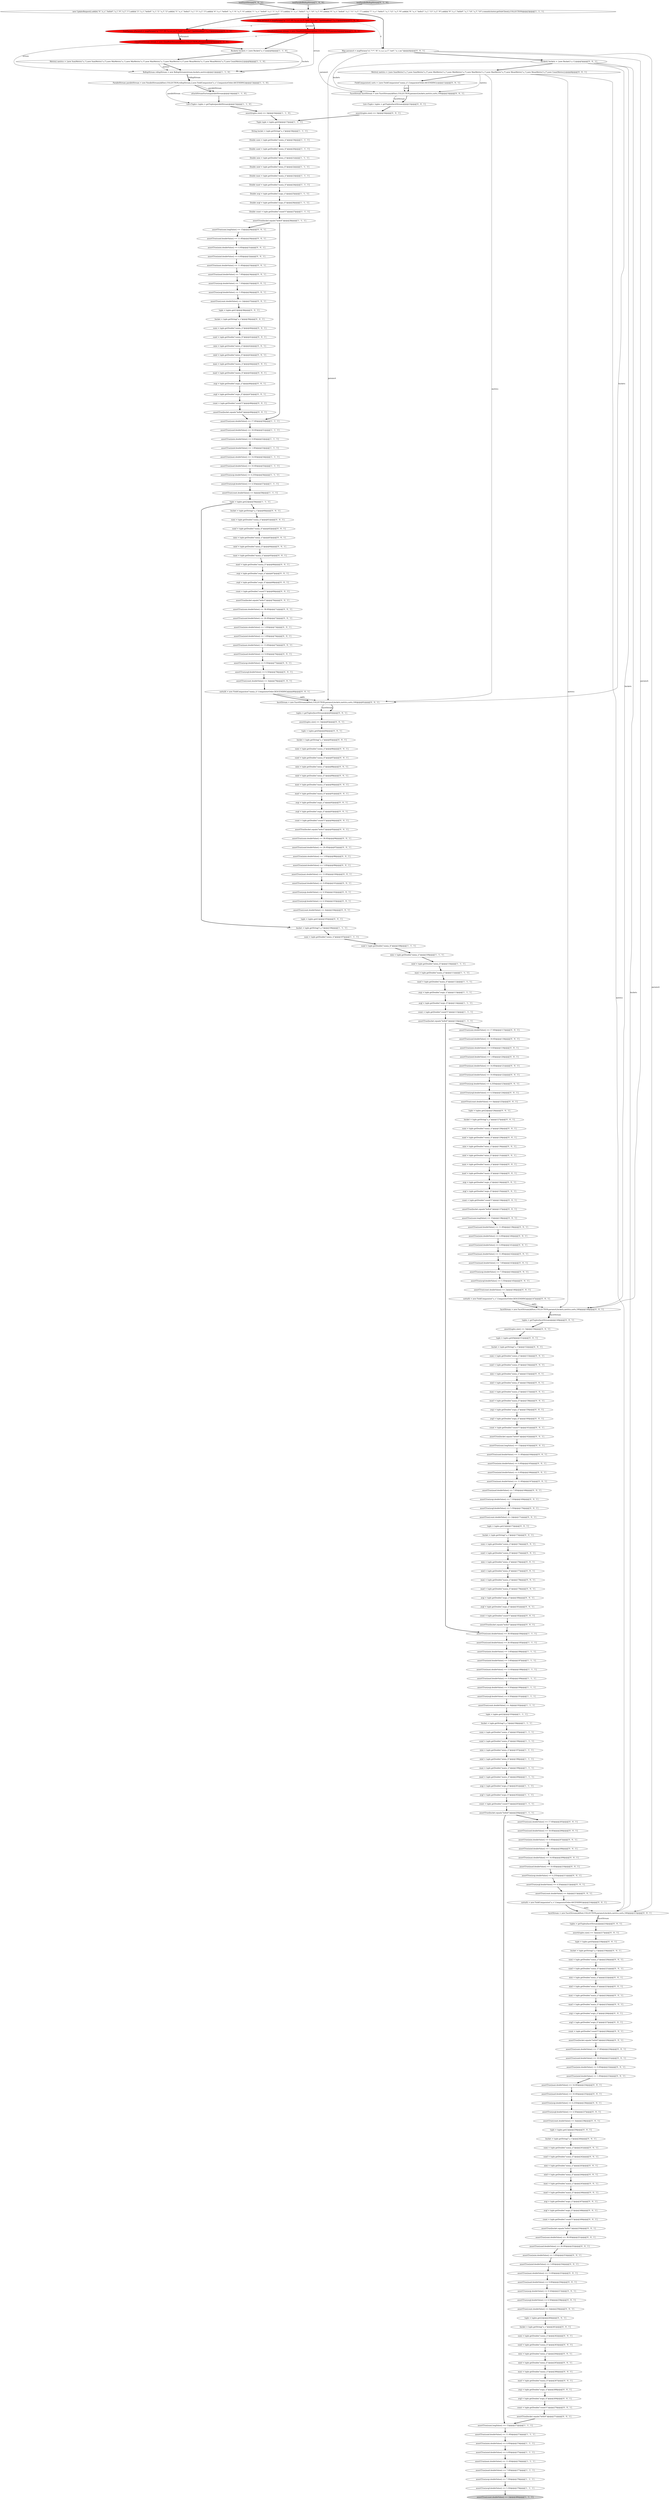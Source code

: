 digraph {
24 [style = filled, label = "assertTrue(avgi.doubleValue() == 9.5D)@@@190@@@['1', '1', '1']", fillcolor = white, shape = ellipse image = "AAA0AAABBB1BBB"];
168 [style = filled, label = "assert(tuples.size() == 3)@@@83@@@['0', '0', '1']", fillcolor = white, shape = ellipse image = "AAA0AAABBB3BBB"];
185 [style = filled, label = "sumf = tuple.getDouble(\"sum(a_f)\")@@@62@@@['0', '0', '1']", fillcolor = white, shape = ellipse image = "AAA0AAABBB3BBB"];
187 [style = filled, label = "maxf = tuple.getDouble(\"max(a_f)\")@@@267@@@['0', '0', '1']", fillcolor = white, shape = ellipse image = "AAA0AAABBB3BBB"];
8 [style = filled, label = "attachStreamFactory(parallelStream)@@@14@@@['1', '1', '0']", fillcolor = white, shape = ellipse image = "AAA0AAABBB1BBB"];
228 [style = filled, label = "assertTrue(sumf.doubleValue() == 26.0D)@@@72@@@['0', '0', '1']", fillcolor = white, shape = ellipse image = "AAA0AAABBB3BBB"];
64 [style = filled, label = "assertTrue(minf.doubleValue() == 4.0D)@@@275@@@['1', '1', '1']", fillcolor = white, shape = ellipse image = "AAA0AAABBB1BBB"];
11 [style = filled, label = "ParallelStream parallelStream = new ParallelStream(zkHost,COLLECTION,rollupStream,2,new FieldComparator(\"a_s\",ComparatorOrder.ASCENDING))@@@13@@@['1', '1', '0']", fillcolor = white, shape = ellipse image = "AAA0AAABBB1BBB"];
97 [style = filled, label = "assertTrue(maxf.doubleValue() == 10.0D)@@@210@@@['0', '0', '1']", fillcolor = white, shape = ellipse image = "AAA0AAABBB3BBB"];
108 [style = filled, label = "assertTrue(maxi.doubleValue() == 11.0D)@@@167@@@['0', '0', '1']", fillcolor = white, shape = ellipse image = "AAA0AAABBB3BBB"];
167 [style = filled, label = "avgi = tuple.getDouble(\"avg(a_i)\")@@@180@@@['0', '0', '1']", fillcolor = white, shape = ellipse image = "AAA0AAABBB3BBB"];
96 [style = filled, label = "minf = tuple.getDouble(\"min(a_f)\")@@@177@@@['0', '0', '1']", fillcolor = white, shape = ellipse image = "AAA0AAABBB3BBB"];
260 [style = filled, label = "avgf = tuple.getDouble(\"avg(a_f)\")@@@47@@@['0', '0', '1']", fillcolor = white, shape = ellipse image = "AAA0AAABBB3BBB"];
240 [style = filled, label = "sumi = tuple.getDouble(\"sum(a_i)\")@@@241@@@['0', '0', '1']", fillcolor = white, shape = ellipse image = "AAA0AAABBB3BBB"];
258 [style = filled, label = "assertTrue(avgf.doubleValue() == 5.5D)@@@170@@@['0', '0', '1']", fillcolor = white, shape = ellipse image = "AAA0AAABBB3BBB"];
91 [style = filled, label = "tuple = tuples.get(1)@@@172@@@['0', '0', '1']", fillcolor = white, shape = ellipse image = "AAA0AAABBB3BBB"];
232 [style = filled, label = "minf = tuple.getDouble(\"min(a_f)\")@@@43@@@['0', '0', '1']", fillcolor = white, shape = ellipse image = "AAA0AAABBB3BBB"];
193 [style = filled, label = "avgf = tuple.getDouble(\"avg(a_f)\")@@@248@@@['0', '0', '1']", fillcolor = white, shape = ellipse image = "AAA0AAABBB3BBB"];
281 [style = filled, label = "assertTrue(sumi.doubleValue() == 17.0D)@@@205@@@['0', '0', '1']", fillcolor = white, shape = ellipse image = "AAA0AAABBB3BBB"];
37 [style = filled, label = "minf = tuple.getDouble(\"min(a_f)\")@@@110@@@['1', '1', '1']", fillcolor = white, shape = ellipse image = "AAA0AAABBB1BBB"];
116 [style = filled, label = "avgf = tuple.getDouble(\"avg(a_f)\")@@@227@@@['0', '0', '1']", fillcolor = white, shape = ellipse image = "AAA0AAABBB3BBB"];
155 [style = filled, label = "testFacetStream['0', '0', '1']", fillcolor = lightgray, shape = diamond image = "AAA0AAABBB3BBB"];
55 [style = filled, label = "Map paramsA = mapParams(\"q\",\"*:*\",\"fl\",\"a_s,a_i,a_f\",\"sort\",\"a_s asc\",\"partitionKeys\",\"a_s\")@@@4@@@['1', '0', '0']", fillcolor = red, shape = ellipse image = "AAA1AAABBB1BBB"];
173 [style = filled, label = "assertTrue(sumi.doubleValue() == 38.0D)@@@71@@@['0', '0', '1']", fillcolor = white, shape = ellipse image = "AAA0AAABBB3BBB"];
33 [style = filled, label = "assertTrue(avgi.doubleValue() == 4.25D)@@@56@@@['1', '1', '1']", fillcolor = white, shape = ellipse image = "AAA0AAABBB1BBB"];
279 [style = filled, label = "assertTrue(avgf.doubleValue() == 6.5D)@@@78@@@['0', '0', '1']", fillcolor = white, shape = ellipse image = "AAA0AAABBB3BBB"];
12 [style = filled, label = "Bucket(( buckets = {new Bucket(\"a_s\")}@@@6@@@['1', '1', '0']", fillcolor = white, shape = ellipse image = "AAA0AAABBB1BBB"];
166 [style = filled, label = "assertTrue(count.doubleValue() == 4)@@@125@@@['0', '0', '1']", fillcolor = white, shape = ellipse image = "AAA0AAABBB3BBB"];
77 [style = filled, label = "bucket = tuple.getString(\"a_s\")@@@85@@@['0', '0', '1']", fillcolor = white, shape = ellipse image = "AAA0AAABBB3BBB"];
120 [style = filled, label = "assertTrue(avgi.doubleValue() == 9.5D)@@@102@@@['0', '0', '1']", fillcolor = white, shape = ellipse image = "AAA0AAABBB3BBB"];
14 [style = filled, label = "assertTrue(bucket.equals(\"hello4\"))@@@28@@@['1', '1', '1']", fillcolor = white, shape = ellipse image = "AAA0AAABBB1BBB"];
70 [style = filled, label = "assertTrue(maxi.doubleValue() == 13.0D)@@@188@@@['1', '1', '1']", fillcolor = white, shape = ellipse image = "AAA0AAABBB1BBB"];
144 [style = filled, label = "assert(tuples.size() == 3)@@@16@@@['0', '0', '1']", fillcolor = white, shape = ellipse image = "AAA0AAABBB3BBB"];
275 [style = filled, label = "assertTrue(minf.doubleValue() == 1.0D)@@@233@@@['0', '0', '1']", fillcolor = white, shape = ellipse image = "AAA0AAABBB3BBB"];
244 [style = filled, label = "tuple = tuples.get(0)@@@84@@@['0', '0', '1']", fillcolor = white, shape = ellipse image = "AAA0AAABBB3BBB"];
264 [style = filled, label = "sorts(0( = new FieldComparator(\"a_s\",ComparatorOrder.ASCENDING)@@@214@@@['0', '0', '1']", fillcolor = white, shape = ellipse image = "AAA0AAABBB3BBB"];
17 [style = filled, label = "assertTrue(count.doubleValue() == 4)@@@192@@@['1', '1', '1']", fillcolor = white, shape = ellipse image = "AAA0AAABBB1BBB"];
60 [style = filled, label = "sumf = tuple.getDouble(\"sum(a_f)\")@@@108@@@['1', '1', '1']", fillcolor = white, shape = ellipse image = "AAA0AAABBB1BBB"];
134 [style = filled, label = "assertTrue(minf.doubleValue() == 4.0D)@@@141@@@['0', '0', '1']", fillcolor = white, shape = ellipse image = "AAA0AAABBB3BBB"];
190 [style = filled, label = "sumf = tuple.getDouble(\"sum(a_f)\")@@@242@@@['0', '0', '1']", fillcolor = white, shape = ellipse image = "AAA0AAABBB3BBB"];
21 [style = filled, label = "Double minf = tuple.getDouble(\"min(a_f)\")@@@22@@@['1', '1', '1']", fillcolor = white, shape = ellipse image = "AAA0AAABBB1BBB"];
180 [style = filled, label = "facetStream = new FacetStream(zkHost,COLLECTION,paramsA,buckets,metrics,sorts,100)@@@81@@@['0', '0', '1']", fillcolor = white, shape = ellipse image = "AAA0AAABBB3BBB"];
146 [style = filled, label = "count = tuple.getDouble(\"count(*)\")@@@228@@@['0', '0', '1']", fillcolor = white, shape = ellipse image = "AAA0AAABBB3BBB"];
233 [style = filled, label = "List<Tuple> tuples = getTuples(facetStream)@@@15@@@['0', '0', '1']", fillcolor = white, shape = ellipse image = "AAA0AAABBB3BBB"];
235 [style = filled, label = "mini = tuple.getDouble(\"min(a_i)\")@@@88@@@['0', '0', '1']", fillcolor = white, shape = ellipse image = "AAA0AAABBB3BBB"];
242 [style = filled, label = "maxi = tuple.getDouble(\"max(a_i)\")@@@224@@@['0', '0', '1']", fillcolor = white, shape = ellipse image = "AAA0AAABBB3BBB"];
200 [style = filled, label = "maxi = tuple.getDouble(\"max(a_i)\")@@@245@@@['0', '0', '1']", fillcolor = white, shape = ellipse image = "AAA0AAABBB3BBB"];
153 [style = filled, label = "assertTrue(avgf.doubleValue() == 4.5D)@@@212@@@['0', '0', '1']", fillcolor = white, shape = ellipse image = "AAA0AAABBB3BBB"];
183 [style = filled, label = "tuple = tuples.get(1)@@@239@@@['0', '0', '1']", fillcolor = white, shape = ellipse image = "AAA0AAABBB3BBB"];
282 [style = filled, label = "mini = tuple.getDouble(\"min(a_i)\")@@@130@@@['0', '0', '1']", fillcolor = white, shape = ellipse image = "AAA0AAABBB3BBB"];
207 [style = filled, label = "assertTrue(minf.doubleValue() == 3.0D)@@@99@@@['0', '0', '1']", fillcolor = white, shape = ellipse image = "AAA0AAABBB3BBB"];
209 [style = filled, label = "assertTrue(count.doubleValue() == 4)@@@259@@@['0', '0', '1']", fillcolor = white, shape = ellipse image = "AAA0AAABBB3BBB"];
93 [style = filled, label = "avgf = tuple.getDouble(\"avg(a_f)\")@@@68@@@['0', '0', '1']", fillcolor = white, shape = ellipse image = "AAA0AAABBB3BBB"];
124 [style = filled, label = "count = tuple.getDouble(\"count(*)\")@@@249@@@['0', '0', '1']", fillcolor = white, shape = ellipse image = "AAA0AAABBB3BBB"];
141 [style = filled, label = "mini = tuple.getDouble(\"min(a_i)\")@@@63@@@['0', '0', '1']", fillcolor = white, shape = ellipse image = "AAA0AAABBB3BBB"];
92 [style = filled, label = "tuple = tuples.get(2)@@@126@@@['0', '0', '1']", fillcolor = white, shape = ellipse image = "AAA0AAABBB3BBB"];
229 [style = filled, label = "assertTrue(avgi.doubleValue() == 4.25D)@@@211@@@['0', '0', '1']", fillcolor = white, shape = ellipse image = "AAA0AAABBB3BBB"];
99 [style = filled, label = "sumf = tuple.getDouble(\"sum(a_f)\")@@@129@@@['0', '0', '1']", fillcolor = white, shape = ellipse image = "AAA0AAABBB3BBB"];
271 [style = filled, label = "assertTrue(sumf.doubleValue() == 18.0D)@@@206@@@['0', '0', '1']", fillcolor = white, shape = ellipse image = "AAA0AAABBB3BBB"];
34 [style = filled, label = "assertTrue(maxf.doubleValue() == 10.0D)@@@55@@@['1', '1', '1']", fillcolor = white, shape = ellipse image = "AAA0AAABBB1BBB"];
224 [style = filled, label = "assertTrue(bucket.equals(\"hello4\"))@@@137@@@['0', '0', '1']", fillcolor = white, shape = ellipse image = "AAA0AAABBB3BBB"];
239 [style = filled, label = "maxi = tuple.getDouble(\"max(a_i)\")@@@90@@@['0', '0', '1']", fillcolor = white, shape = ellipse image = "AAA0AAABBB3BBB"];
67 [style = filled, label = "avgi = tuple.getDouble(\"avg(a_i)\")@@@201@@@['1', '1', '1']", fillcolor = white, shape = ellipse image = "AAA0AAABBB1BBB"];
81 [style = filled, label = "assertTrue(sumi.doubleValue() == 17.0D)@@@117@@@['0', '0', '1']", fillcolor = white, shape = ellipse image = "AAA0AAABBB3BBB"];
87 [style = filled, label = "assertTrue(avgi.doubleValue() == 4.25D)@@@123@@@['0', '0', '1']", fillcolor = white, shape = ellipse image = "AAA0AAABBB3BBB"];
132 [style = filled, label = "assertTrue(mini.doubleValue() == 4.0D)@@@165@@@['0', '0', '1']", fillcolor = white, shape = ellipse image = "AAA0AAABBB3BBB"];
151 [style = filled, label = "assertTrue(maxi.doubleValue() == 13.0D)@@@100@@@['0', '0', '1']", fillcolor = white, shape = ellipse image = "AAA0AAABBB3BBB"];
174 [style = filled, label = "assertTrue(bucket.equals(\"hello3\"))@@@95@@@['0', '0', '1']", fillcolor = white, shape = ellipse image = "AAA0AAABBB3BBB"];
203 [style = filled, label = "assertTrue(maxi.doubleValue() == 14.0D)@@@209@@@['0', '0', '1']", fillcolor = white, shape = ellipse image = "AAA0AAABBB3BBB"];
269 [style = filled, label = "tuples = getTuples(facetStream)@@@149@@@['0', '0', '1']", fillcolor = white, shape = ellipse image = "AAA0AAABBB3BBB"];
191 [style = filled, label = "assertTrue(count.doubleValue() == 2)@@@171@@@['0', '0', '1']", fillcolor = white, shape = ellipse image = "AAA0AAABBB3BBB"];
211 [style = filled, label = "maxi = tuple.getDouble(\"max(a_i)\")@@@157@@@['0', '0', '1']", fillcolor = white, shape = ellipse image = "AAA0AAABBB3BBB"];
100 [style = filled, label = "bucket = tuple.getString(\"a_s\")@@@60@@@['0', '0', '1']", fillcolor = white, shape = ellipse image = "AAA0AAABBB3BBB"];
31 [style = filled, label = "new UpdateRequest().add(id,\"0\",\"a_s\",\"hello0\",\"a_i\",\"0\",\"a_f\",\"1\").add(id,\"2\",\"a_s\",\"hello0\",\"a_i\",\"2\",\"a_f\",\"2\").add(id,\"3\",\"a_s\",\"hello3\",\"a_i\",\"3\",\"a_f\",\"3\").add(id,\"4\",\"a_s\",\"hello4\",\"a_i\",\"4\",\"a_f\",\"4\").add(id,\"1\",\"a_s\",\"hello0\",\"a_i\",\"1\",\"a_f\",\"5\").add(id,\"5\",\"a_s\",\"hello3\",\"a_i\",\"10\",\"a_f\",\"6\").add(id,\"6\",\"a_s\",\"hello4\",\"a_i\",\"11\",\"a_f\",\"7\").add(id,\"7\",\"a_s\",\"hello3\",\"a_i\",\"12\",\"a_f\",\"8\").add(id,\"8\",\"a_s\",\"hello3\",\"a_i\",\"13\",\"a_f\",\"9\").add(id,\"9\",\"a_s\",\"hello0\",\"a_i\",\"14\",\"a_f\",\"10\").commit(cluster.getSolrClient(),COLLECTION)@@@3@@@['1', '1', '1']", fillcolor = white, shape = ellipse image = "AAA0AAABBB1BBB"];
219 [style = filled, label = "mini = tuple.getDouble(\"min(a_i)\")@@@264@@@['0', '0', '1']", fillcolor = white, shape = ellipse image = "AAA0AAABBB3BBB"];
102 [style = filled, label = "assertTrue(minf.doubleValue() == 1.0D)@@@120@@@['0', '0', '1']", fillcolor = white, shape = ellipse image = "AAA0AAABBB3BBB"];
139 [style = filled, label = "assertTrue(count.doubleValue() == 2)@@@37@@@['0', '0', '1']", fillcolor = white, shape = ellipse image = "AAA0AAABBB3BBB"];
178 [style = filled, label = "assertTrue(maxi.doubleValue() == 14.0D)@@@121@@@['0', '0', '1']", fillcolor = white, shape = ellipse image = "AAA0AAABBB3BBB"];
2 [style = filled, label = "assertTrue(avgi.doubleValue() == 7.5D)@@@278@@@['1', '1', '1']", fillcolor = white, shape = ellipse image = "AAA0AAABBB1BBB"];
82 [style = filled, label = "maxf = tuple.getDouble(\"max(a_f)\")@@@66@@@['0', '0', '1']", fillcolor = white, shape = ellipse image = "AAA0AAABBB3BBB"];
253 [style = filled, label = "mini = tuple.getDouble(\"min(a_i)\")@@@222@@@['0', '0', '1']", fillcolor = white, shape = ellipse image = "AAA0AAABBB3BBB"];
245 [style = filled, label = "sumi = tuple.getDouble(\"sum(a_i)\")@@@40@@@['0', '0', '1']", fillcolor = white, shape = ellipse image = "AAA0AAABBB3BBB"];
259 [style = filled, label = "sumf = tuple.getDouble(\"sum(a_f)\")@@@41@@@['0', '0', '1']", fillcolor = white, shape = ellipse image = "AAA0AAABBB3BBB"];
160 [style = filled, label = "avgi = tuple.getDouble(\"avg(a_i)\")@@@134@@@['0', '0', '1']", fillcolor = white, shape = ellipse image = "AAA0AAABBB3BBB"];
277 [style = filled, label = "assertTrue(maxi.doubleValue() == 14.0D)@@@234@@@['0', '0', '1']", fillcolor = white, shape = ellipse image = "AAA0AAABBB3BBB"];
263 [style = filled, label = "assertTrue(avgi.doubleValue() == 9.5D)@@@257@@@['0', '0', '1']", fillcolor = white, shape = ellipse image = "AAA0AAABBB3BBB"];
249 [style = filled, label = "assertTrue(maxi.doubleValue() == 11.0D)@@@33@@@['0', '0', '1']", fillcolor = white, shape = ellipse image = "AAA0AAABBB3BBB"];
16 [style = filled, label = "Double avgi = tuple.getDouble(\"avg(a_i)\")@@@25@@@['1', '1', '1']", fillcolor = white, shape = ellipse image = "AAA0AAABBB1BBB"];
256 [style = filled, label = "count = tuple.getDouble(\"count(*)\")@@@94@@@['0', '0', '1']", fillcolor = white, shape = ellipse image = "AAA0AAABBB3BBB"];
270 [style = filled, label = "sumf = tuple.getDouble(\"sum(a_f)\")@@@154@@@['0', '0', '1']", fillcolor = white, shape = ellipse image = "AAA0AAABBB3BBB"];
103 [style = filled, label = "assertTrue(sumi.doubleValue() == 17.0D)@@@230@@@['0', '0', '1']", fillcolor = white, shape = ellipse image = "AAA0AAABBB3BBB"];
126 [style = filled, label = "sumi = tuple.getDouble(\"sum(a_i)\")@@@61@@@['0', '0', '1']", fillcolor = white, shape = ellipse image = "AAA0AAABBB3BBB"];
186 [style = filled, label = "assertTrue(maxi.doubleValue() == 11.0D)@@@142@@@['0', '0', '1']", fillcolor = white, shape = ellipse image = "AAA0AAABBB3BBB"];
121 [style = filled, label = "assertTrue(maxf.doubleValue() == 10.0D)@@@122@@@['0', '0', '1']", fillcolor = white, shape = ellipse image = "AAA0AAABBB3BBB"];
252 [style = filled, label = "avgf = tuple.getDouble(\"avg(a_f)\")@@@135@@@['0', '0', '1']", fillcolor = white, shape = ellipse image = "AAA0AAABBB3BBB"];
73 [style = filled, label = "sumi = tuple.getDouble(\"sum(a_i)\")@@@195@@@['1', '1', '1']", fillcolor = white, shape = ellipse image = "AAA0AAABBB1BBB"];
101 [style = filled, label = "sumf = tuple.getDouble(\"sum(a_f)\")@@@175@@@['0', '0', '1']", fillcolor = white, shape = ellipse image = "AAA0AAABBB3BBB"];
237 [style = filled, label = "minf = tuple.getDouble(\"min(a_f)\")@@@89@@@['0', '0', '1']", fillcolor = white, shape = ellipse image = "AAA0AAABBB3BBB"];
230 [style = filled, label = "tuple = tuples.get(2)@@@260@@@['0', '0', '1']", fillcolor = white, shape = ellipse image = "AAA0AAABBB3BBB"];
43 [style = filled, label = "assertTrue(avgf.doubleValue() == 5.5D)@@@279@@@['1', '1', '1']", fillcolor = white, shape = ellipse image = "AAA0AAABBB1BBB"];
10 [style = filled, label = "tuple = tuples.get(2)@@@59@@@['1', '1', '1']", fillcolor = white, shape = ellipse image = "AAA0AAABBB1BBB"];
112 [style = filled, label = "sumf = tuple.getDouble(\"sum(a_f)\")@@@221@@@['0', '0', '1']", fillcolor = white, shape = ellipse image = "AAA0AAABBB3BBB"];
18 [style = filled, label = "assertTrue(maxf.doubleValue() == 7.0D)@@@277@@@['1', '1', '1']", fillcolor = white, shape = ellipse image = "AAA0AAABBB1BBB"];
225 [style = filled, label = "minf = tuple.getDouble(\"min(a_f)\")@@@244@@@['0', '0', '1']", fillcolor = white, shape = ellipse image = "AAA0AAABBB3BBB"];
117 [style = filled, label = "assert(tuples.size() == 3)@@@217@@@['0', '0', '1']", fillcolor = white, shape = ellipse image = "AAA0AAABBB3BBB"];
42 [style = filled, label = "assertTrue(sumf.doubleValue() == 26.0D)@@@185@@@['1', '1', '1']", fillcolor = white, shape = ellipse image = "AAA0AAABBB1BBB"];
79 [style = filled, label = "avgi = tuple.getDouble(\"avg(a_i)\")@@@226@@@['0', '0', '1']", fillcolor = white, shape = ellipse image = "AAA0AAABBB3BBB"];
140 [style = filled, label = "sumi = tuple.getDouble(\"sum(a_i)\")@@@153@@@['0', '0', '1']", fillcolor = white, shape = ellipse image = "AAA0AAABBB3BBB"];
59 [style = filled, label = "Tuple tuple = tuples.get(0)@@@17@@@['1', '1', '1']", fillcolor = white, shape = ellipse image = "AAA0AAABBB1BBB"];
181 [style = filled, label = "assertTrue(mini.doubleValue() == 0.0D)@@@119@@@['0', '0', '1']", fillcolor = white, shape = ellipse image = "AAA0AAABBB3BBB"];
262 [style = filled, label = "assertTrue(maxf.doubleValue() == 9.0D)@@@101@@@['0', '0', '1']", fillcolor = white, shape = ellipse image = "AAA0AAABBB3BBB"];
283 [style = filled, label = "bucket = tuple.getString(\"a_s\")@@@173@@@['0', '0', '1']", fillcolor = white, shape = ellipse image = "AAA0AAABBB3BBB"];
136 [style = filled, label = "sumi = tuple.getDouble(\"sum(a_i)\")@@@174@@@['0', '0', '1']", fillcolor = white, shape = ellipse image = "AAA0AAABBB3BBB"];
15 [style = filled, label = "CloudSolrStream stream = new CloudSolrStream(zkHost,COLLECTION,paramsA)@@@5@@@['1', '0', '0']", fillcolor = red, shape = ellipse image = "AAA1AAABBB1BBB"];
3 [style = filled, label = "Double maxi = tuple.getDouble(\"max(a_i)\")@@@23@@@['1', '1', '1']", fillcolor = white, shape = ellipse image = "AAA0AAABBB1BBB"];
125 [style = filled, label = "FacetStream facetStream = new FacetStream(zkHost,COLLECTION,paramsA,buckets,metrics,sorts,100)@@@14@@@['0', '0', '1']", fillcolor = white, shape = ellipse image = "AAA0AAABBB3BBB"];
23 [style = filled, label = "maxi = tuple.getDouble(\"max(a_i)\")@@@199@@@['1', '1', '1']", fillcolor = white, shape = ellipse image = "AAA0AAABBB1BBB"];
128 [style = filled, label = "assertTrue(count.doubleValue() == 4)@@@213@@@['0', '0', '1']", fillcolor = white, shape = ellipse image = "AAA0AAABBB3BBB"];
265 [style = filled, label = "assertTrue(sumf.doubleValue() == 18.0D)@@@231@@@['0', '0', '1']", fillcolor = white, shape = ellipse image = "AAA0AAABBB3BBB"];
105 [style = filled, label = "maxf = tuple.getDouble(\"max(a_f)\")@@@246@@@['0', '0', '1']", fillcolor = white, shape = ellipse image = "AAA0AAABBB3BBB"];
255 [style = filled, label = "mini = tuple.getDouble(\"min(a_i)\")@@@243@@@['0', '0', '1']", fillcolor = white, shape = ellipse image = "AAA0AAABBB3BBB"];
5 [style = filled, label = "mini = tuple.getDouble(\"min(a_i)\")@@@197@@@['1', '1', '1']", fillcolor = white, shape = ellipse image = "AAA0AAABBB1BBB"];
41 [style = filled, label = "Double avgf = tuple.getDouble(\"avg(a_f)\")@@@26@@@['1', '1', '1']", fillcolor = white, shape = ellipse image = "AAA0AAABBB1BBB"];
123 [style = filled, label = "maxf = tuple.getDouble(\"max(a_f)\")@@@158@@@['0', '0', '1']", fillcolor = white, shape = ellipse image = "AAA0AAABBB3BBB"];
246 [style = filled, label = "minf = tuple.getDouble(\"min(a_f)\")@@@265@@@['0', '0', '1']", fillcolor = white, shape = ellipse image = "AAA0AAABBB3BBB"];
114 [style = filled, label = "bucket = tuple.getString(\"a_s\")@@@39@@@['0', '0', '1']", fillcolor = white, shape = ellipse image = "AAA0AAABBB3BBB"];
154 [style = filled, label = "mini = tuple.getDouble(\"min(a_i)\")@@@155@@@['0', '0', '1']", fillcolor = white, shape = ellipse image = "AAA0AAABBB3BBB"];
254 [style = filled, label = "assertTrue(sumf.doubleValue() == 18.0D)@@@118@@@['0', '0', '1']", fillcolor = white, shape = ellipse image = "AAA0AAABBB3BBB"];
36 [style = filled, label = "assertTrue(mini.doubleValue() == 0.0D)@@@52@@@['1', '1', '1']", fillcolor = white, shape = ellipse image = "AAA0AAABBB1BBB"];
156 [style = filled, label = "assertTrue(mini.doubleValue() == 4.0D)@@@31@@@['0', '0', '1']", fillcolor = white, shape = ellipse image = "AAA0AAABBB3BBB"];
157 [style = filled, label = "avgi = tuple.getDouble(\"avg(a_i)\")@@@46@@@['0', '0', '1']", fillcolor = white, shape = ellipse image = "AAA0AAABBB3BBB"];
143 [style = filled, label = "avgf = tuple.getDouble(\"avg(a_f)\")@@@160@@@['0', '0', '1']", fillcolor = white, shape = ellipse image = "AAA0AAABBB3BBB"];
176 [style = filled, label = "avgf = tuple.getDouble(\"avg(a_f)\")@@@269@@@['0', '0', '1']", fillcolor = white, shape = ellipse image = "AAA0AAABBB3BBB"];
177 [style = filled, label = "maxi = tuple.getDouble(\"max(a_i)\")@@@132@@@['0', '0', '1']", fillcolor = white, shape = ellipse image = "AAA0AAABBB3BBB"];
212 [style = filled, label = "assertTrue(avgf.doubleValue() == 5.5D)@@@36@@@['0', '0', '1']", fillcolor = white, shape = ellipse image = "AAA0AAABBB3BBB"];
274 [style = filled, label = "assertTrue(bucket.equals(\"hello0\"))@@@229@@@['0', '0', '1']", fillcolor = white, shape = ellipse image = "AAA0AAABBB3BBB"];
267 [style = filled, label = "minf = tuple.getDouble(\"min(a_f)\")@@@131@@@['0', '0', '1']", fillcolor = white, shape = ellipse image = "AAA0AAABBB3BBB"];
150 [style = filled, label = "sorts(0( = new FieldComparator(\"sum(a_i)\",ComparatorOrder.DESCENDING)@@@80@@@['0', '0', '1']", fillcolor = white, shape = ellipse image = "AAA0AAABBB3BBB"];
195 [style = filled, label = "count = tuple.getDouble(\"count(*)\")@@@182@@@['0', '0', '1']", fillcolor = white, shape = ellipse image = "AAA0AAABBB3BBB"];
202 [style = filled, label = "assertTrue(sumi.doubleValue() == 38.0D)@@@251@@@['0', '0', '1']", fillcolor = white, shape = ellipse image = "AAA0AAABBB3BBB"];
208 [style = filled, label = "maxf = tuple.getDouble(\"max(a_f)\")@@@91@@@['0', '0', '1']", fillcolor = white, shape = ellipse image = "AAA0AAABBB3BBB"];
159 [style = filled, label = "maxf = tuple.getDouble(\"max(a_f)\")@@@133@@@['0', '0', '1']", fillcolor = white, shape = ellipse image = "AAA0AAABBB3BBB"];
272 [style = filled, label = "sorts(0( = new FieldComparator(\"a_s\",ComparatorOrder.DESCENDING)@@@147@@@['0', '0', '1']", fillcolor = white, shape = ellipse image = "AAA0AAABBB3BBB"];
106 [style = filled, label = "maxi = tuple.getDouble(\"max(a_i)\")@@@44@@@['0', '0', '1']", fillcolor = white, shape = ellipse image = "AAA0AAABBB3BBB"];
220 [style = filled, label = "assert(tuples.size() == 3)@@@150@@@['0', '0', '1']", fillcolor = white, shape = ellipse image = "AAA0AAABBB3BBB"];
221 [style = filled, label = "Map paramsA = mapParams(\"q\",\"*:*\",\"fl\",\"a_s,a_i,a_f\",\"sort\",\"a_s asc\")@@@4@@@['0', '0', '1']", fillcolor = white, shape = ellipse image = "AAA0AAABBB3BBB"];
9 [style = filled, label = "bucket = tuple.getString(\"a_s\")@@@106@@@['1', '1', '1']", fillcolor = white, shape = ellipse image = "AAA0AAABBB1BBB"];
6 [style = filled, label = "List<Tuple> tuples = getTuples(parallelStream)@@@15@@@['1', '1', '0']", fillcolor = white, shape = ellipse image = "AAA0AAABBB1BBB"];
63 [style = filled, label = "maxf = tuple.getDouble(\"max(a_f)\")@@@112@@@['1', '1', '1']", fillcolor = white, shape = ellipse image = "AAA0AAABBB1BBB"];
118 [style = filled, label = "assertTrue(mini.doubleValue() == 3.0D)@@@253@@@['0', '0', '1']", fillcolor = white, shape = ellipse image = "AAA0AAABBB3BBB"];
0 [style = filled, label = "count = tuple.getDouble(\"count(*)\")@@@203@@@['1', '1', '1']", fillcolor = white, shape = ellipse image = "AAA0AAABBB1BBB"];
84 [style = filled, label = "assertTrue(sumf.doubleValue() == 11.0D)@@@30@@@['0', '0', '1']", fillcolor = white, shape = ellipse image = "AAA0AAABBB3BBB"];
122 [style = filled, label = "count = tuple.getDouble(\"count(*)\")@@@48@@@['0', '0', '1']", fillcolor = white, shape = ellipse image = "AAA0AAABBB3BBB"];
27 [style = filled, label = "assertTrue(sumi.longValue() == 15)@@@272@@@['1', '1', '1']", fillcolor = white, shape = ellipse image = "AAA0AAABBB1BBB"];
89 [style = filled, label = "avgi = tuple.getDouble(\"avg(a_i)\")@@@92@@@['0', '0', '1']", fillcolor = white, shape = ellipse image = "AAA0AAABBB3BBB"];
39 [style = filled, label = "assertTrue(maxi.doubleValue() == 11.0D)@@@276@@@['1', '1', '1']", fillcolor = white, shape = ellipse image = "AAA0AAABBB1BBB"];
110 [style = filled, label = "assertTrue(bucket.equals(\"hello0\"))@@@49@@@['0', '0', '1']", fillcolor = white, shape = ellipse image = "AAA0AAABBB3BBB"];
115 [style = filled, label = "assertTrue(avgf.doubleValue() == 4.5D)@@@124@@@['0', '0', '1']", fillcolor = white, shape = ellipse image = "AAA0AAABBB3BBB"];
1 [style = filled, label = "avgf = tuple.getDouble(\"avg(a_f)\")@@@202@@@['1', '1', '1']", fillcolor = white, shape = ellipse image = "AAA0AAABBB1BBB"];
35 [style = filled, label = "assertTrue(minf.doubleValue() == 3.0D)@@@187@@@['1', '1', '1']", fillcolor = white, shape = ellipse image = "AAA0AAABBB1BBB"];
231 [style = filled, label = "assertTrue(maxf.doubleValue() == 9.0D)@@@256@@@['0', '0', '1']", fillcolor = white, shape = ellipse image = "AAA0AAABBB3BBB"];
210 [style = filled, label = "count = tuple.getDouble(\"count(*)\")@@@136@@@['0', '0', '1']", fillcolor = white, shape = ellipse image = "AAA0AAABBB3BBB"];
194 [style = filled, label = "assertTrue(minf.doubleValue() == 1.0D)@@@208@@@['0', '0', '1']", fillcolor = white, shape = ellipse image = "AAA0AAABBB3BBB"];
49 [style = filled, label = "sumf = tuple.getDouble(\"sum(a_f)\")@@@196@@@['1', '1', '1']", fillcolor = white, shape = ellipse image = "AAA0AAABBB1BBB"];
46 [style = filled, label = "assertTrue(minf.doubleValue() == 1.0D)@@@53@@@['1', '1', '1']", fillcolor = white, shape = ellipse image = "AAA0AAABBB1BBB"];
78 [style = filled, label = "assertTrue(bucket.equals(\"hello4\"))@@@162@@@['0', '0', '1']", fillcolor = white, shape = ellipse image = "AAA0AAABBB3BBB"];
197 [style = filled, label = "assertTrue(maxf.doubleValue() == 9.0D)@@@76@@@['0', '0', '1']", fillcolor = white, shape = ellipse image = "AAA0AAABBB3BBB"];
54 [style = filled, label = "tuple = tuples.get(2)@@@193@@@['1', '1', '1']", fillcolor = white, shape = ellipse image = "AAA0AAABBB1BBB"];
161 [style = filled, label = "assertTrue(mini.doubleValue() == 0.0D)@@@232@@@['0', '0', '1']", fillcolor = white, shape = ellipse image = "AAA0AAABBB3BBB"];
45 [style = filled, label = "avgi = tuple.getDouble(\"avg(a_i)\")@@@113@@@['1', '1', '1']", fillcolor = white, shape = ellipse image = "AAA0AAABBB1BBB"];
182 [style = filled, label = "bucket = tuple.getString(\"a_s\")@@@240@@@['0', '0', '1']", fillcolor = white, shape = ellipse image = "AAA0AAABBB3BBB"];
52 [style = filled, label = "assertTrue(mini.doubleValue() == 4.0D)@@@274@@@['1', '1', '1']", fillcolor = white, shape = ellipse image = "AAA0AAABBB1BBB"];
171 [style = filled, label = "assertTrue(count.doubleValue() == 2)@@@146@@@['0', '0', '1']", fillcolor = white, shape = ellipse image = "AAA0AAABBB3BBB"];
152 [style = filled, label = "mini = tuple.getDouble(\"min(a_i)\")@@@176@@@['0', '0', '1']", fillcolor = white, shape = ellipse image = "AAA0AAABBB3BBB"];
137 [style = filled, label = "sumi = tuple.getDouble(\"sum(a_i)\")@@@220@@@['0', '0', '1']", fillcolor = white, shape = ellipse image = "AAA0AAABBB3BBB"];
30 [style = filled, label = "assertTrue(maxf.doubleValue() == 9.0D)@@@189@@@['1', '1', '1']", fillcolor = white, shape = ellipse image = "AAA0AAABBB1BBB"];
66 [style = filled, label = "testParallelRollupStream['1', '0', '0']", fillcolor = lightgray, shape = diamond image = "AAA0AAABBB1BBB"];
217 [style = filled, label = "sumi = tuple.getDouble(\"sum(a_i)\")@@@262@@@['0', '0', '1']", fillcolor = white, shape = ellipse image = "AAA0AAABBB3BBB"];
104 [style = filled, label = "maxf = tuple.getDouble(\"max(a_f)\")@@@179@@@['0', '0', '1']", fillcolor = white, shape = ellipse image = "AAA0AAABBB3BBB"];
133 [style = filled, label = "assertTrue(count.doubleValue() == 4)@@@104@@@['0', '0', '1']", fillcolor = white, shape = ellipse image = "AAA0AAABBB3BBB"];
214 [style = filled, label = "count = tuple.getDouble(\"count(*)\")@@@69@@@['0', '0', '1']", fillcolor = white, shape = ellipse image = "AAA0AAABBB3BBB"];
25 [style = filled, label = "RollupStream rollupStream = new RollupStream(stream,buckets,metrics)@@@12@@@['1', '1', '0']", fillcolor = white, shape = ellipse image = "AAA0AAABBB1BBB"];
86 [style = filled, label = "maxi = tuple.getDouble(\"max(a_i)\")@@@266@@@['0', '0', '1']", fillcolor = white, shape = ellipse image = "AAA0AAABBB3BBB"];
109 [style = filled, label = "assertTrue(avgi.doubleValue() == 4.25D)@@@236@@@['0', '0', '1']", fillcolor = white, shape = ellipse image = "AAA0AAABBB3BBB"];
196 [style = filled, label = "facetStream = new FacetStream(zkHost,COLLECTION,paramsA,buckets,metrics,sorts,100)@@@215@@@['0', '0', '1']", fillcolor = white, shape = ellipse image = "AAA0AAABBB3BBB"];
22 [style = filled, label = "assertTrue(bucket.equals(\"hello0\"))@@@204@@@['1', '1', '1']", fillcolor = white, shape = ellipse image = "AAA0AAABBB1BBB"];
48 [style = filled, label = "Double mini = tuple.getDouble(\"min(a_i)\")@@@21@@@['1', '1', '1']", fillcolor = white, shape = ellipse image = "AAA0AAABBB1BBB"];
119 [style = filled, label = "Metric(( metrics = {new SumMetric(\"a_i\"),new SumMetric(\"a_f\"),new MinMetric(\"a_i\"),new MinMetric(\"a_f\"),new MaxMetric(\"a_i\"),new MaxMetric(\"a_f\"),new MeanMetric(\"a_i\"),new MeanMetric(\"a_f\"),new CountMetric()}@@@8@@@['0', '0', '1']", fillcolor = white, shape = ellipse image = "AAA0AAABBB3BBB"];
149 [style = filled, label = "assertTrue(avgf.doubleValue() == 6.5D)@@@103@@@['0', '0', '1']", fillcolor = white, shape = ellipse image = "AAA0AAABBB3BBB"];
38 [style = filled, label = "Double sumi = tuple.getDouble(\"sum(a_i)\")@@@19@@@['1', '1', '1']", fillcolor = white, shape = ellipse image = "AAA0AAABBB1BBB"];
58 [style = filled, label = "maxf = tuple.getDouble(\"max(a_f)\")@@@200@@@['1', '1', '1']", fillcolor = white, shape = ellipse image = "AAA0AAABBB1BBB"];
65 [style = filled, label = "assertTrue(sumf.doubleValue() == 11.0D)@@@273@@@['1', '1', '1']", fillcolor = white, shape = ellipse image = "AAA0AAABBB1BBB"];
179 [style = filled, label = "assertTrue(avgf.doubleValue() == 6.5D)@@@258@@@['0', '0', '1']", fillcolor = white, shape = ellipse image = "AAA0AAABBB3BBB"];
206 [style = filled, label = "assertTrue(avgf.doubleValue() == 5.5D)@@@145@@@['0', '0', '1']", fillcolor = white, shape = ellipse image = "AAA0AAABBB3BBB"];
127 [style = filled, label = "maxi = tuple.getDouble(\"max(a_i)\")@@@178@@@['0', '0', '1']", fillcolor = white, shape = ellipse image = "AAA0AAABBB3BBB"];
257 [style = filled, label = "maxf = tuple.getDouble(\"max(a_f)\")@@@225@@@['0', '0', '1']", fillcolor = white, shape = ellipse image = "AAA0AAABBB3BBB"];
172 [style = filled, label = "assertTrue(bucket.equals(\"hello3\"))@@@183@@@['0', '0', '1']", fillcolor = white, shape = ellipse image = "AAA0AAABBB3BBB"];
234 [style = filled, label = "sumf = tuple.getDouble(\"sum(a_f)\")@@@87@@@['0', '0', '1']", fillcolor = white, shape = ellipse image = "AAA0AAABBB3BBB"];
51 [style = filled, label = "assertTrue(avgf.doubleValue() == 6.5D)@@@191@@@['1', '1', '1']", fillcolor = white, shape = ellipse image = "AAA0AAABBB1BBB"];
7 [style = filled, label = "assertTrue(count.doubleValue() == 4)@@@58@@@['1', '1', '1']", fillcolor = white, shape = ellipse image = "AAA0AAABBB1BBB"];
148 [style = filled, label = "avgf = tuple.getDouble(\"avg(a_f)\")@@@181@@@['0', '0', '1']", fillcolor = white, shape = ellipse image = "AAA0AAABBB3BBB"];
201 [style = filled, label = "sumi = tuple.getDouble(\"sum(a_i)\")@@@86@@@['0', '0', '1']", fillcolor = white, shape = ellipse image = "AAA0AAABBB3BBB"];
62 [style = filled, label = "assertTrue(maxi.doubleValue() == 14.0D)@@@54@@@['1', '1', '1']", fillcolor = white, shape = ellipse image = "AAA0AAABBB1BBB"];
276 [style = filled, label = "assertTrue(sumf.doubleValue() == 11.0D)@@@139@@@['0', '0', '1']", fillcolor = white, shape = ellipse image = "AAA0AAABBB3BBB"];
268 [style = filled, label = "assertTrue(mini.doubleValue() == 4.0D)@@@140@@@['0', '0', '1']", fillcolor = white, shape = ellipse image = "AAA0AAABBB3BBB"];
44 [style = filled, label = "Double maxf = tuple.getDouble(\"max(a_f)\")@@@24@@@['1', '1', '1']", fillcolor = white, shape = ellipse image = "AAA0AAABBB1BBB"];
130 [style = filled, label = "maxi = tuple.getDouble(\"max(a_i)\")@@@65@@@['0', '0', '1']", fillcolor = white, shape = ellipse image = "AAA0AAABBB3BBB"];
90 [style = filled, label = "minf = tuple.getDouble(\"min(a_f)\")@@@64@@@['0', '0', '1']", fillcolor = white, shape = ellipse image = "AAA0AAABBB3BBB"];
261 [style = filled, label = "assertTrue(minf.doubleValue() == 4.0D)@@@32@@@['0', '0', '1']", fillcolor = white, shape = ellipse image = "AAA0AAABBB3BBB"];
280 [style = filled, label = "bucket = tuple.getString(\"a_s\")@@@152@@@['0', '0', '1']", fillcolor = white, shape = ellipse image = "AAA0AAABBB3BBB"];
251 [style = filled, label = "assertTrue(maxf.doubleValue() == 7.0D)@@@168@@@['0', '0', '1']", fillcolor = white, shape = ellipse image = "AAA0AAABBB3BBB"];
129 [style = filled, label = "assertTrue(minf.doubleValue() == 4.0D)@@@166@@@['0', '0', '1']", fillcolor = white, shape = ellipse image = "AAA0AAABBB3BBB"];
40 [style = filled, label = "assertTrue(avgf.doubleValue() == 4.5D)@@@57@@@['1', '1', '1']", fillcolor = white, shape = ellipse image = "AAA0AAABBB1BBB"];
248 [style = filled, label = "assertTrue(sumi.longValue() == 15)@@@163@@@['0', '0', '1']", fillcolor = white, shape = ellipse image = "AAA0AAABBB3BBB"];
218 [style = filled, label = "avgi = tuple.getDouble(\"avg(a_i)\")@@@67@@@['0', '0', '1']", fillcolor = white, shape = ellipse image = "AAA0AAABBB3BBB"];
204 [style = filled, label = "bucket = tuple.getString(\"a_s\")@@@261@@@['0', '0', '1']", fillcolor = white, shape = ellipse image = "AAA0AAABBB3BBB"];
98 [style = filled, label = "count = tuple.getDouble(\"count(*)\")@@@270@@@['0', '0', '1']", fillcolor = white, shape = ellipse image = "AAA0AAABBB3BBB"];
266 [style = filled, label = "assertTrue(avgf.doubleValue() == 4.5D)@@@237@@@['0', '0', '1']", fillcolor = white, shape = ellipse image = "AAA0AAABBB3BBB"];
94 [style = filled, label = "avgf = tuple.getDouble(\"avg(a_f)\")@@@93@@@['0', '0', '1']", fillcolor = white, shape = ellipse image = "AAA0AAABBB3BBB"];
285 [style = filled, label = "assertTrue(minf.doubleValue() == 3.0D)@@@254@@@['0', '0', '1']", fillcolor = white, shape = ellipse image = "AAA0AAABBB3BBB"];
111 [style = filled, label = "tuples = getTuples(facetStream)@@@82@@@['0', '0', '1']", fillcolor = white, shape = ellipse image = "AAA0AAABBB3BBB"];
131 [style = filled, label = "avgi = tuple.getDouble(\"avg(a_i)\")@@@159@@@['0', '0', '1']", fillcolor = white, shape = ellipse image = "AAA0AAABBB3BBB"];
135 [style = filled, label = "FieldComparator(( sorts = {new FieldComparator(\"sum(a_i)\",ComparatorOrder.ASCENDING)}@@@11@@@['0', '0', '1']", fillcolor = white, shape = ellipse image = "AAA0AAABBB3BBB"];
199 [style = filled, label = "assertTrue(avgi.doubleValue() == 9.5D)@@@77@@@['0', '0', '1']", fillcolor = white, shape = ellipse image = "AAA0AAABBB3BBB"];
76 [style = filled, label = "SolrParams sParamsA = mapParams(\"q\",\"*:*\",\"fl\",\"a_s,a_i,a_f\",\"sort\",\"a_s asc\",\"partitionKeys\",\"a_s\")@@@4@@@['0', '1', '0']", fillcolor = red, shape = ellipse image = "AAA1AAABBB2BBB"];
80 [style = filled, label = "assertTrue(avgi.doubleValue() == 7.5D)@@@169@@@['0', '0', '1']", fillcolor = white, shape = ellipse image = "AAA0AAABBB3BBB"];
57 [style = filled, label = "Double sumf = tuple.getDouble(\"sum(a_f)\")@@@20@@@['1', '1', '1']", fillcolor = white, shape = ellipse image = "AAA0AAABBB1BBB"];
88 [style = filled, label = "assertTrue(count.doubleValue() == 4)@@@238@@@['0', '0', '1']", fillcolor = white, shape = ellipse image = "AAA0AAABBB3BBB"];
222 [style = filled, label = "assertTrue(mini.doubleValue() == 3.0D)@@@73@@@['0', '0', '1']", fillcolor = white, shape = ellipse image = "AAA0AAABBB3BBB"];
74 [style = filled, label = "testParallelRollupStream['0', '1', '0']", fillcolor = lightgray, shape = diamond image = "AAA0AAABBB2BBB"];
247 [style = filled, label = "assertTrue(avgi.doubleValue() == 7.5D)@@@144@@@['0', '0', '1']", fillcolor = white, shape = ellipse image = "AAA0AAABBB3BBB"];
284 [style = filled, label = "count = tuple.getDouble(\"count(*)\")@@@161@@@['0', '0', '1']", fillcolor = white, shape = ellipse image = "AAA0AAABBB3BBB"];
85 [style = filled, label = "minf = tuple.getDouble(\"min(a_f)\")@@@156@@@['0', '0', '1']", fillcolor = white, shape = ellipse image = "AAA0AAABBB3BBB"];
273 [style = filled, label = "mini = tuple.getDouble(\"min(a_i)\")@@@42@@@['0', '0', '1']", fillcolor = white, shape = ellipse image = "AAA0AAABBB3BBB"];
241 [style = filled, label = "assertTrue(count.doubleValue() == 4)@@@79@@@['0', '0', '1']", fillcolor = white, shape = ellipse image = "AAA0AAABBB3BBB"];
50 [style = filled, label = "assert(tuples.size() == 3)@@@16@@@['1', '1', '0']", fillcolor = white, shape = ellipse image = "AAA0AAABBB1BBB"];
138 [style = filled, label = "tuple = tuples.get(0)@@@151@@@['0', '0', '1']", fillcolor = white, shape = ellipse image = "AAA0AAABBB3BBB"];
142 [style = filled, label = "sumf = tuple.getDouble(\"sum(a_f)\")@@@263@@@['0', '0', '1']", fillcolor = white, shape = ellipse image = "AAA0AAABBB3BBB"];
162 [style = filled, label = "assertTrue(maxi.doubleValue() == 13.0D)@@@255@@@['0', '0', '1']", fillcolor = white, shape = ellipse image = "AAA0AAABBB3BBB"];
72 [style = filled, label = "assertTrue(sumi.doubleValue() == 38.0D)@@@184@@@['1', '1', '1']", fillcolor = white, shape = ellipse image = "AAA0AAABBB1BBB"];
69 [style = filled, label = "assertTrue(bucket.equals(\"hello0\"))@@@116@@@['1', '1', '1']", fillcolor = white, shape = ellipse image = "AAA0AAABBB1BBB"];
32 [style = filled, label = "maxi = tuple.getDouble(\"max(a_i)\")@@@111@@@['1', '1', '1']", fillcolor = white, shape = ellipse image = "AAA0AAABBB1BBB"];
147 [style = filled, label = "assertTrue(sumf.doubleValue() == 26.0D)@@@97@@@['0', '0', '1']", fillcolor = white, shape = ellipse image = "AAA0AAABBB3BBB"];
19 [style = filled, label = "Double count = tuple.getDouble(\"count(*)\")@@@27@@@['1', '1', '1']", fillcolor = white, shape = ellipse image = "AAA0AAABBB1BBB"];
163 [style = filled, label = "assertTrue(maxf.doubleValue() == 7.0D)@@@143@@@['0', '0', '1']", fillcolor = white, shape = ellipse image = "AAA0AAABBB3BBB"];
56 [style = filled, label = "bucket = tuple.getString(\"a_s\")@@@194@@@['1', '1', '1']", fillcolor = white, shape = ellipse image = "AAA0AAABBB1BBB"];
165 [style = filled, label = "assertTrue(avgi.doubleValue() == 7.5D)@@@35@@@['0', '0', '1']", fillcolor = white, shape = ellipse image = "AAA0AAABBB3BBB"];
192 [style = filled, label = "assertTrue(sumi.longValue() == 15)@@@138@@@['0', '0', '1']", fillcolor = white, shape = ellipse image = "AAA0AAABBB3BBB"];
278 [style = filled, label = "assertTrue(sumi.doubleValue() == 38.0D)@@@96@@@['0', '0', '1']", fillcolor = white, shape = ellipse image = "AAA0AAABBB3BBB"];
184 [style = filled, label = "assertTrue(maxi.doubleValue() == 13.0D)@@@75@@@['0', '0', '1']", fillcolor = white, shape = ellipse image = "AAA0AAABBB3BBB"];
238 [style = filled, label = "assertTrue(bucket.equals(\"hello3\"))@@@70@@@['0', '0', '1']", fillcolor = white, shape = ellipse image = "AAA0AAABBB3BBB"];
215 [style = filled, label = "assertTrue(minf.doubleValue() == 3.0D)@@@74@@@['0', '0', '1']", fillcolor = white, shape = ellipse image = "AAA0AAABBB3BBB"];
61 [style = filled, label = "assertTrue(mini.doubleValue() == 3.0D)@@@186@@@['1', '1', '1']", fillcolor = white, shape = ellipse image = "AAA0AAABBB1BBB"];
68 [style = filled, label = "assertTrue(sumi.doubleValue() == 17.0D)@@@50@@@['1', '1', '1']", fillcolor = white, shape = ellipse image = "AAA0AAABBB1BBB"];
4 [style = filled, label = "count = tuple.getDouble(\"count(*)\")@@@115@@@['1', '1', '1']", fillcolor = white, shape = ellipse image = "AAA0AAABBB1BBB"];
164 [style = filled, label = "bucket = tuple.getString(\"a_s\")@@@219@@@['0', '0', '1']", fillcolor = white, shape = ellipse image = "AAA0AAABBB3BBB"];
175 [style = filled, label = "assertTrue(sumf.doubleValue() == 26.0D)@@@252@@@['0', '0', '1']", fillcolor = white, shape = ellipse image = "AAA0AAABBB3BBB"];
13 [style = filled, label = "String bucket = tuple.getString(\"a_s\")@@@18@@@['1', '1', '1']", fillcolor = white, shape = ellipse image = "AAA0AAABBB1BBB"];
71 [style = filled, label = "avgf = tuple.getDouble(\"avg(a_f)\")@@@114@@@['1', '1', '1']", fillcolor = white, shape = ellipse image = "AAA0AAABBB1BBB"];
20 [style = filled, label = "assertTrue(sumf.doubleValue() == 18.0D)@@@51@@@['1', '1', '1']", fillcolor = white, shape = ellipse image = "AAA0AAABBB1BBB"];
113 [style = filled, label = "assertTrue(bucket.equals(\"hello3\"))@@@250@@@['0', '0', '1']", fillcolor = white, shape = ellipse image = "AAA0AAABBB3BBB"];
158 [style = filled, label = "assertTrue(maxf.doubleValue() == 10.0D)@@@235@@@['0', '0', '1']", fillcolor = white, shape = ellipse image = "AAA0AAABBB3BBB"];
250 [style = filled, label = "facetStream = new FacetStream(zkHost,COLLECTION,paramsA,buckets,metrics,sorts,100)@@@148@@@['0', '0', '1']", fillcolor = white, shape = ellipse image = "AAA0AAABBB3BBB"];
26 [style = filled, label = "assertTrue(count.doubleValue() == 2)@@@280@@@['1', '1', '1']", fillcolor = lightgray, shape = ellipse image = "AAA0AAABBB1BBB"];
28 [style = filled, label = "minf = tuple.getDouble(\"min(a_f)\")@@@198@@@['1', '1', '1']", fillcolor = white, shape = ellipse image = "AAA0AAABBB1BBB"];
83 [style = filled, label = "bucket = tuple.getString(\"a_s\")@@@127@@@['0', '0', '1']", fillcolor = white, shape = ellipse image = "AAA0AAABBB3BBB"];
170 [style = filled, label = "tuple = tuples.get(0)@@@218@@@['0', '0', '1']", fillcolor = white, shape = ellipse image = "AAA0AAABBB3BBB"];
205 [style = filled, label = "assertTrue(bucket.equals(\"hello4\"))@@@271@@@['0', '0', '1']", fillcolor = white, shape = ellipse image = "AAA0AAABBB3BBB"];
53 [style = filled, label = "sumi = tuple.getDouble(\"sum(a_i)\")@@@107@@@['1', '1', '1']", fillcolor = white, shape = ellipse image = "AAA0AAABBB1BBB"];
216 [style = filled, label = "assertTrue(mini.doubleValue() == 0.0D)@@@207@@@['0', '0', '1']", fillcolor = white, shape = ellipse image = "AAA0AAABBB3BBB"];
223 [style = filled, label = "minf = tuple.getDouble(\"min(a_f)\")@@@223@@@['0', '0', '1']", fillcolor = white, shape = ellipse image = "AAA0AAABBB3BBB"];
29 [style = filled, label = "mini = tuple.getDouble(\"min(a_i)\")@@@109@@@['1', '1', '1']", fillcolor = white, shape = ellipse image = "AAA0AAABBB1BBB"];
226 [style = filled, label = "tuple = tuples.get(1)@@@38@@@['0', '0', '1']", fillcolor = white, shape = ellipse image = "AAA0AAABBB3BBB"];
236 [style = filled, label = "assertTrue(mini.doubleValue() == 3.0D)@@@98@@@['0', '0', '1']", fillcolor = white, shape = ellipse image = "AAA0AAABBB3BBB"];
145 [style = filled, label = "Bucket(( buckets = {new Bucket(\"a_s\")}@@@5@@@['0', '0', '1']", fillcolor = white, shape = ellipse image = "AAA0AAABBB3BBB"];
198 [style = filled, label = "tuple = tuples.get(1)@@@105@@@['0', '0', '1']", fillcolor = white, shape = ellipse image = "AAA0AAABBB3BBB"];
189 [style = filled, label = "assertTrue(sumi.longValue() == 15)@@@29@@@['0', '0', '1']", fillcolor = white, shape = ellipse image = "AAA0AAABBB3BBB"];
227 [style = filled, label = "avgi = tuple.getDouble(\"avg(a_i)\")@@@268@@@['0', '0', '1']", fillcolor = white, shape = ellipse image = "AAA0AAABBB3BBB"];
169 [style = filled, label = "assertTrue(maxf.doubleValue() == 7.0D)@@@34@@@['0', '0', '1']", fillcolor = white, shape = ellipse image = "AAA0AAABBB3BBB"];
95 [style = filled, label = "avgi = tuple.getDouble(\"avg(a_i)\")@@@247@@@['0', '0', '1']", fillcolor = white, shape = ellipse image = "AAA0AAABBB3BBB"];
75 [style = filled, label = "CloudSolrStream stream = new CloudSolrStream(zkHost,COLLECTION,sParamsA)@@@5@@@['0', '1', '0']", fillcolor = red, shape = ellipse image = "AAA1AAABBB2BBB"];
213 [style = filled, label = "maxf = tuple.getDouble(\"max(a_f)\")@@@45@@@['0', '0', '1']", fillcolor = white, shape = ellipse image = "AAA0AAABBB3BBB"];
243 [style = filled, label = "assertTrue(sumf.doubleValue() == 11.0D)@@@164@@@['0', '0', '1']", fillcolor = white, shape = ellipse image = "AAA0AAABBB3BBB"];
188 [style = filled, label = "sumi = tuple.getDouble(\"sum(a_i)\")@@@128@@@['0', '0', '1']", fillcolor = white, shape = ellipse image = "AAA0AAABBB3BBB"];
107 [style = filled, label = "tuples = getTuples(facetStream)@@@216@@@['0', '0', '1']", fillcolor = white, shape = ellipse image = "AAA0AAABBB3BBB"];
47 [style = filled, label = "Metric(( metrics = {new SumMetric(\"a_i\"),new SumMetric(\"a_f\"),new MinMetric(\"a_i\"),new MinMetric(\"a_f\"),new MaxMetric(\"a_i\"),new MaxMetric(\"a_f\"),new MeanMetric(\"a_i\"),new MeanMetric(\"a_f\"),new CountMetric()}@@@9@@@['1', '1', '0']", fillcolor = white, shape = ellipse image = "AAA0AAABBB1BBB"];
87->115 [style = bold, label=""];
9->53 [style = bold, label=""];
238->173 [style = bold, label=""];
54->56 [style = bold, label=""];
79->116 [style = bold, label=""];
269->220 [style = bold, label=""];
17->54 [style = bold, label=""];
52->64 [style = bold, label=""];
150->180 [style = solid, label="sorts"];
25->11 [style = solid, label="rollupStream"];
41->19 [style = bold, label=""];
145->196 [style = solid, label="buckets"];
223->242 [style = bold, label=""];
60->29 [style = bold, label=""];
278->147 [style = bold, label=""];
193->124 [style = bold, label=""];
151->262 [style = bold, label=""];
120->149 [style = bold, label=""];
258->191 [style = bold, label=""];
196->107 [style = bold, label=""];
257->79 [style = bold, label=""];
74->31 [style = bold, label=""];
214->238 [style = bold, label=""];
191->91 [style = bold, label=""];
88->183 [style = bold, label=""];
190->255 [style = bold, label=""];
180->111 [style = solid, label="facetStream"];
8->6 [style = bold, label=""];
242->257 [style = bold, label=""];
89->94 [style = bold, label=""];
43->26 [style = bold, label=""];
67->1 [style = bold, label=""];
5->28 [style = bold, label=""];
204->217 [style = bold, label=""];
268->134 [style = bold, label=""];
219->246 [style = bold, label=""];
173->228 [style = bold, label=""];
236->207 [style = bold, label=""];
240->190 [style = bold, label=""];
166->92 [style = bold, label=""];
162->231 [style = bold, label=""];
32->63 [style = bold, label=""];
16->41 [style = bold, label=""];
39->18 [style = bold, label=""];
100->126 [style = bold, label=""];
125->233 [style = bold, label=""];
241->150 [style = bold, label=""];
12->47 [style = bold, label=""];
93->214 [style = bold, label=""];
232->106 [style = bold, label=""];
188->99 [style = bold, label=""];
112->253 [style = bold, label=""];
175->118 [style = bold, label=""];
125->233 [style = solid, label="facetStream"];
178->121 [style = bold, label=""];
245->259 [style = bold, label=""];
91->283 [style = bold, label=""];
69->72 [style = bold, label=""];
144->59 [style = bold, label=""];
51->17 [style = bold, label=""];
48->21 [style = bold, label=""];
66->31 [style = bold, label=""];
165->212 [style = bold, label=""];
37->32 [style = bold, label=""];
213->157 [style = bold, label=""];
134->186 [style = bold, label=""];
183->182 [style = bold, label=""];
75->25 [style = solid, label="stream"];
150->180 [style = bold, label=""];
275->277 [style = bold, label=""];
235->237 [style = bold, label=""];
53->60 [style = bold, label=""];
117->170 [style = bold, label=""];
281->271 [style = bold, label=""];
234->235 [style = bold, label=""];
76->75 [style = bold, label=""];
255->225 [style = bold, label=""];
21->3 [style = bold, label=""];
31->221 [style = bold, label=""];
265->161 [style = bold, label=""];
222->215 [style = bold, label=""];
282->267 [style = bold, label=""];
274->103 [style = bold, label=""];
248->243 [style = bold, label=""];
217->142 [style = bold, label=""];
119->135 [style = bold, label=""];
197->199 [style = bold, label=""];
118->285 [style = bold, label=""];
98->205 [style = bold, label=""];
261->249 [style = bold, label=""];
185->141 [style = bold, label=""];
159->160 [style = bold, label=""];
158->109 [style = bold, label=""];
142->219 [style = bold, label=""];
180->111 [style = bold, label=""];
34->33 [style = bold, label=""];
259->273 [style = bold, label=""];
122->110 [style = bold, label=""];
229->153 [style = bold, label=""];
250->269 [style = bold, label=""];
55->221 [style = dashed, label="0"];
1->0 [style = bold, label=""];
111->168 [style = bold, label=""];
171->272 [style = bold, label=""];
249->169 [style = bold, label=""];
246->86 [style = bold, label=""];
82->218 [style = bold, label=""];
202->175 [style = bold, label=""];
135->125 [style = solid, label="sorts"];
110->68 [style = bold, label=""];
244->77 [style = bold, label=""];
38->57 [style = bold, label=""];
215->184 [style = bold, label=""];
133->198 [style = bold, label=""];
220->138 [style = bold, label=""];
167->148 [style = bold, label=""];
119->196 [style = solid, label="metrics"];
45->71 [style = bold, label=""];
272->250 [style = solid, label="sorts"];
218->93 [style = bold, label=""];
104->167 [style = bold, label=""];
36->46 [style = bold, label=""];
139->226 [style = bold, label=""];
99->282 [style = bold, label=""];
277->158 [style = bold, label=""];
15->75 [style = dashed, label="0"];
47->25 [style = bold, label=""];
101->152 [style = bold, label=""];
44->16 [style = bold, label=""];
119->180 [style = solid, label="metrics"];
145->250 [style = solid, label="buckets"];
143->284 [style = bold, label=""];
119->250 [style = solid, label="metrics"];
47->25 [style = solid, label="metrics"];
97->229 [style = bold, label=""];
206->171 [style = bold, label=""];
31->76 [style = bold, label=""];
132->129 [style = bold, label=""];
136->101 [style = bold, label=""];
221->196 [style = solid, label="paramsA"];
207->151 [style = bold, label=""];
11->8 [style = bold, label=""];
157->260 [style = bold, label=""];
237->239 [style = bold, label=""];
270->154 [style = bold, label=""];
15->12 [style = bold, label=""];
181->102 [style = bold, label=""];
58->67 [style = bold, label=""];
168->244 [style = bold, label=""];
253->223 [style = bold, label=""];
95->193 [style = bold, label=""];
49->5 [style = bold, label=""];
124->113 [style = bold, label=""];
11->8 [style = solid, label="parallelStream"];
252->210 [style = bold, label=""];
10->100 [style = bold, label=""];
106->213 [style = bold, label=""];
96->127 [style = bold, label=""];
145->125 [style = solid, label="buckets"];
2->43 [style = bold, label=""];
42->61 [style = bold, label=""];
63->45 [style = bold, label=""];
114->245 [style = bold, label=""];
239->208 [style = bold, label=""];
94->256 [style = bold, label=""];
280->140 [style = bold, label=""];
169->165 [style = bold, label=""];
23->58 [style = bold, label=""];
127->104 [style = bold, label=""];
264->196 [style = bold, label=""];
14->68 [style = bold, label=""];
30->24 [style = bold, label=""];
24->51 [style = bold, label=""];
170->164 [style = bold, label=""];
176->98 [style = bold, label=""];
163->247 [style = bold, label=""];
145->180 [style = solid, label="buckets"];
210->224 [style = bold, label=""];
147->236 [style = bold, label=""];
69->81 [style = bold, label=""];
73->49 [style = bold, label=""];
84->156 [style = bold, label=""];
200->105 [style = bold, label=""];
187->227 [style = bold, label=""];
121->87 [style = bold, label=""];
138->280 [style = bold, label=""];
126->185 [style = bold, label=""];
284->78 [style = bold, label=""];
80->258 [style = bold, label=""];
227->176 [style = bold, label=""];
12->25 [style = solid, label="buckets"];
29->37 [style = bold, label=""];
141->90 [style = bold, label=""];
279->241 [style = bold, label=""];
131->143 [style = bold, label=""];
128->264 [style = bold, label=""];
212->139 [style = bold, label=""];
105->95 [style = bold, label=""];
209->230 [style = bold, label=""];
276->268 [style = bold, label=""];
226->114 [style = bold, label=""];
203->97 [style = bold, label=""];
109->266 [style = bold, label=""];
164->137 [style = bold, label=""];
92->83 [style = bold, label=""];
263->179 [style = bold, label=""];
264->196 [style = solid, label="sorts"];
174->278 [style = bold, label=""];
225->200 [style = bold, label=""];
76->75 [style = solid, label="sParamsA"];
3->44 [style = bold, label=""];
107->117 [style = bold, label=""];
19->14 [style = bold, label=""];
65->52 [style = bold, label=""];
221->250 [style = solid, label="paramsA"];
70->30 [style = bold, label=""];
28->23 [style = bold, label=""];
160->252 [style = bold, label=""];
224->192 [style = bold, label=""];
228->222 [style = bold, label=""];
182->240 [style = bold, label=""];
113->202 [style = bold, label=""];
86->187 [style = bold, label=""];
55->76 [style = dashed, label="0"];
85->211 [style = bold, label=""];
14->189 [style = bold, label=""];
251->80 [style = bold, label=""];
55->15 [style = solid, label="paramsA"];
55->15 [style = bold, label=""];
62->34 [style = bold, label=""];
71->4 [style = bold, label=""];
102->178 [style = bold, label=""];
4->69 [style = bold, label=""];
10->9 [style = bold, label=""];
192->276 [style = bold, label=""];
262->120 [style = bold, label=""];
155->31 [style = bold, label=""];
148->195 [style = bold, label=""];
140->270 [style = bold, label=""];
116->146 [style = bold, label=""];
146->274 [style = bold, label=""];
233->144 [style = bold, label=""];
20->36 [style = bold, label=""];
273->232 [style = bold, label=""];
35->70 [style = bold, label=""];
61->35 [style = bold, label=""];
156->261 [style = bold, label=""];
184->197 [style = bold, label=""];
189->84 [style = bold, label=""];
56->73 [style = bold, label=""];
250->269 [style = solid, label="facetStream"];
194->203 [style = bold, label=""];
72->42 [style = bold, label=""];
177->159 [style = bold, label=""];
7->10 [style = bold, label=""];
254->181 [style = bold, label=""];
272->250 [style = bold, label=""];
123->131 [style = bold, label=""];
216->194 [style = bold, label=""];
137->112 [style = bold, label=""];
266->88 [style = bold, label=""];
285->162 [style = bold, label=""];
90->130 [style = bold, label=""];
271->216 [style = bold, label=""];
77->201 [style = bold, label=""];
211->123 [style = bold, label=""];
230->204 [style = bold, label=""];
119->125 [style = solid, label="metrics"];
153->128 [style = bold, label=""];
198->9 [style = bold, label=""];
152->96 [style = bold, label=""];
260->122 [style = bold, label=""];
283->136 [style = bold, label=""];
22->281 [style = bold, label=""];
221->125 [style = solid, label="paramsA"];
18->2 [style = bold, label=""];
64->39 [style = bold, label=""];
231->263 [style = bold, label=""];
130->82 [style = bold, label=""];
78->248 [style = bold, label=""];
11->6 [style = solid, label="parallelStream"];
205->27 [style = bold, label=""];
57->48 [style = bold, label=""];
201->234 [style = bold, label=""];
149->133 [style = bold, label=""];
247->206 [style = bold, label=""];
256->174 [style = bold, label=""];
135->125 [style = bold, label=""];
103->265 [style = bold, label=""];
115->166 [style = bold, label=""];
27->65 [style = bold, label=""];
40->7 [style = bold, label=""];
199->279 [style = bold, label=""];
33->40 [style = bold, label=""];
22->27 [style = bold, label=""];
267->177 [style = bold, label=""];
15->25 [style = solid, label="stream"];
196->107 [style = solid, label="facetStream"];
25->11 [style = bold, label=""];
31->55 [style = bold, label=""];
154->85 [style = bold, label=""];
0->22 [style = bold, label=""];
172->72 [style = bold, label=""];
6->50 [style = bold, label=""];
59->13 [style = bold, label=""];
186->163 [style = bold, label=""];
221->145 [style = bold, label=""];
208->89 [style = bold, label=""];
221->180 [style = solid, label="paramsA"];
13->38 [style = bold, label=""];
179->209 [style = bold, label=""];
75->12 [style = bold, label=""];
145->119 [style = bold, label=""];
81->254 [style = bold, label=""];
83->188 [style = bold, label=""];
129->108 [style = bold, label=""];
195->172 [style = bold, label=""];
46->62 [style = bold, label=""];
161->275 [style = bold, label=""];
243->132 [style = bold, label=""];
68->20 [style = bold, label=""];
50->59 [style = bold, label=""];
108->251 [style = bold, label=""];
}
